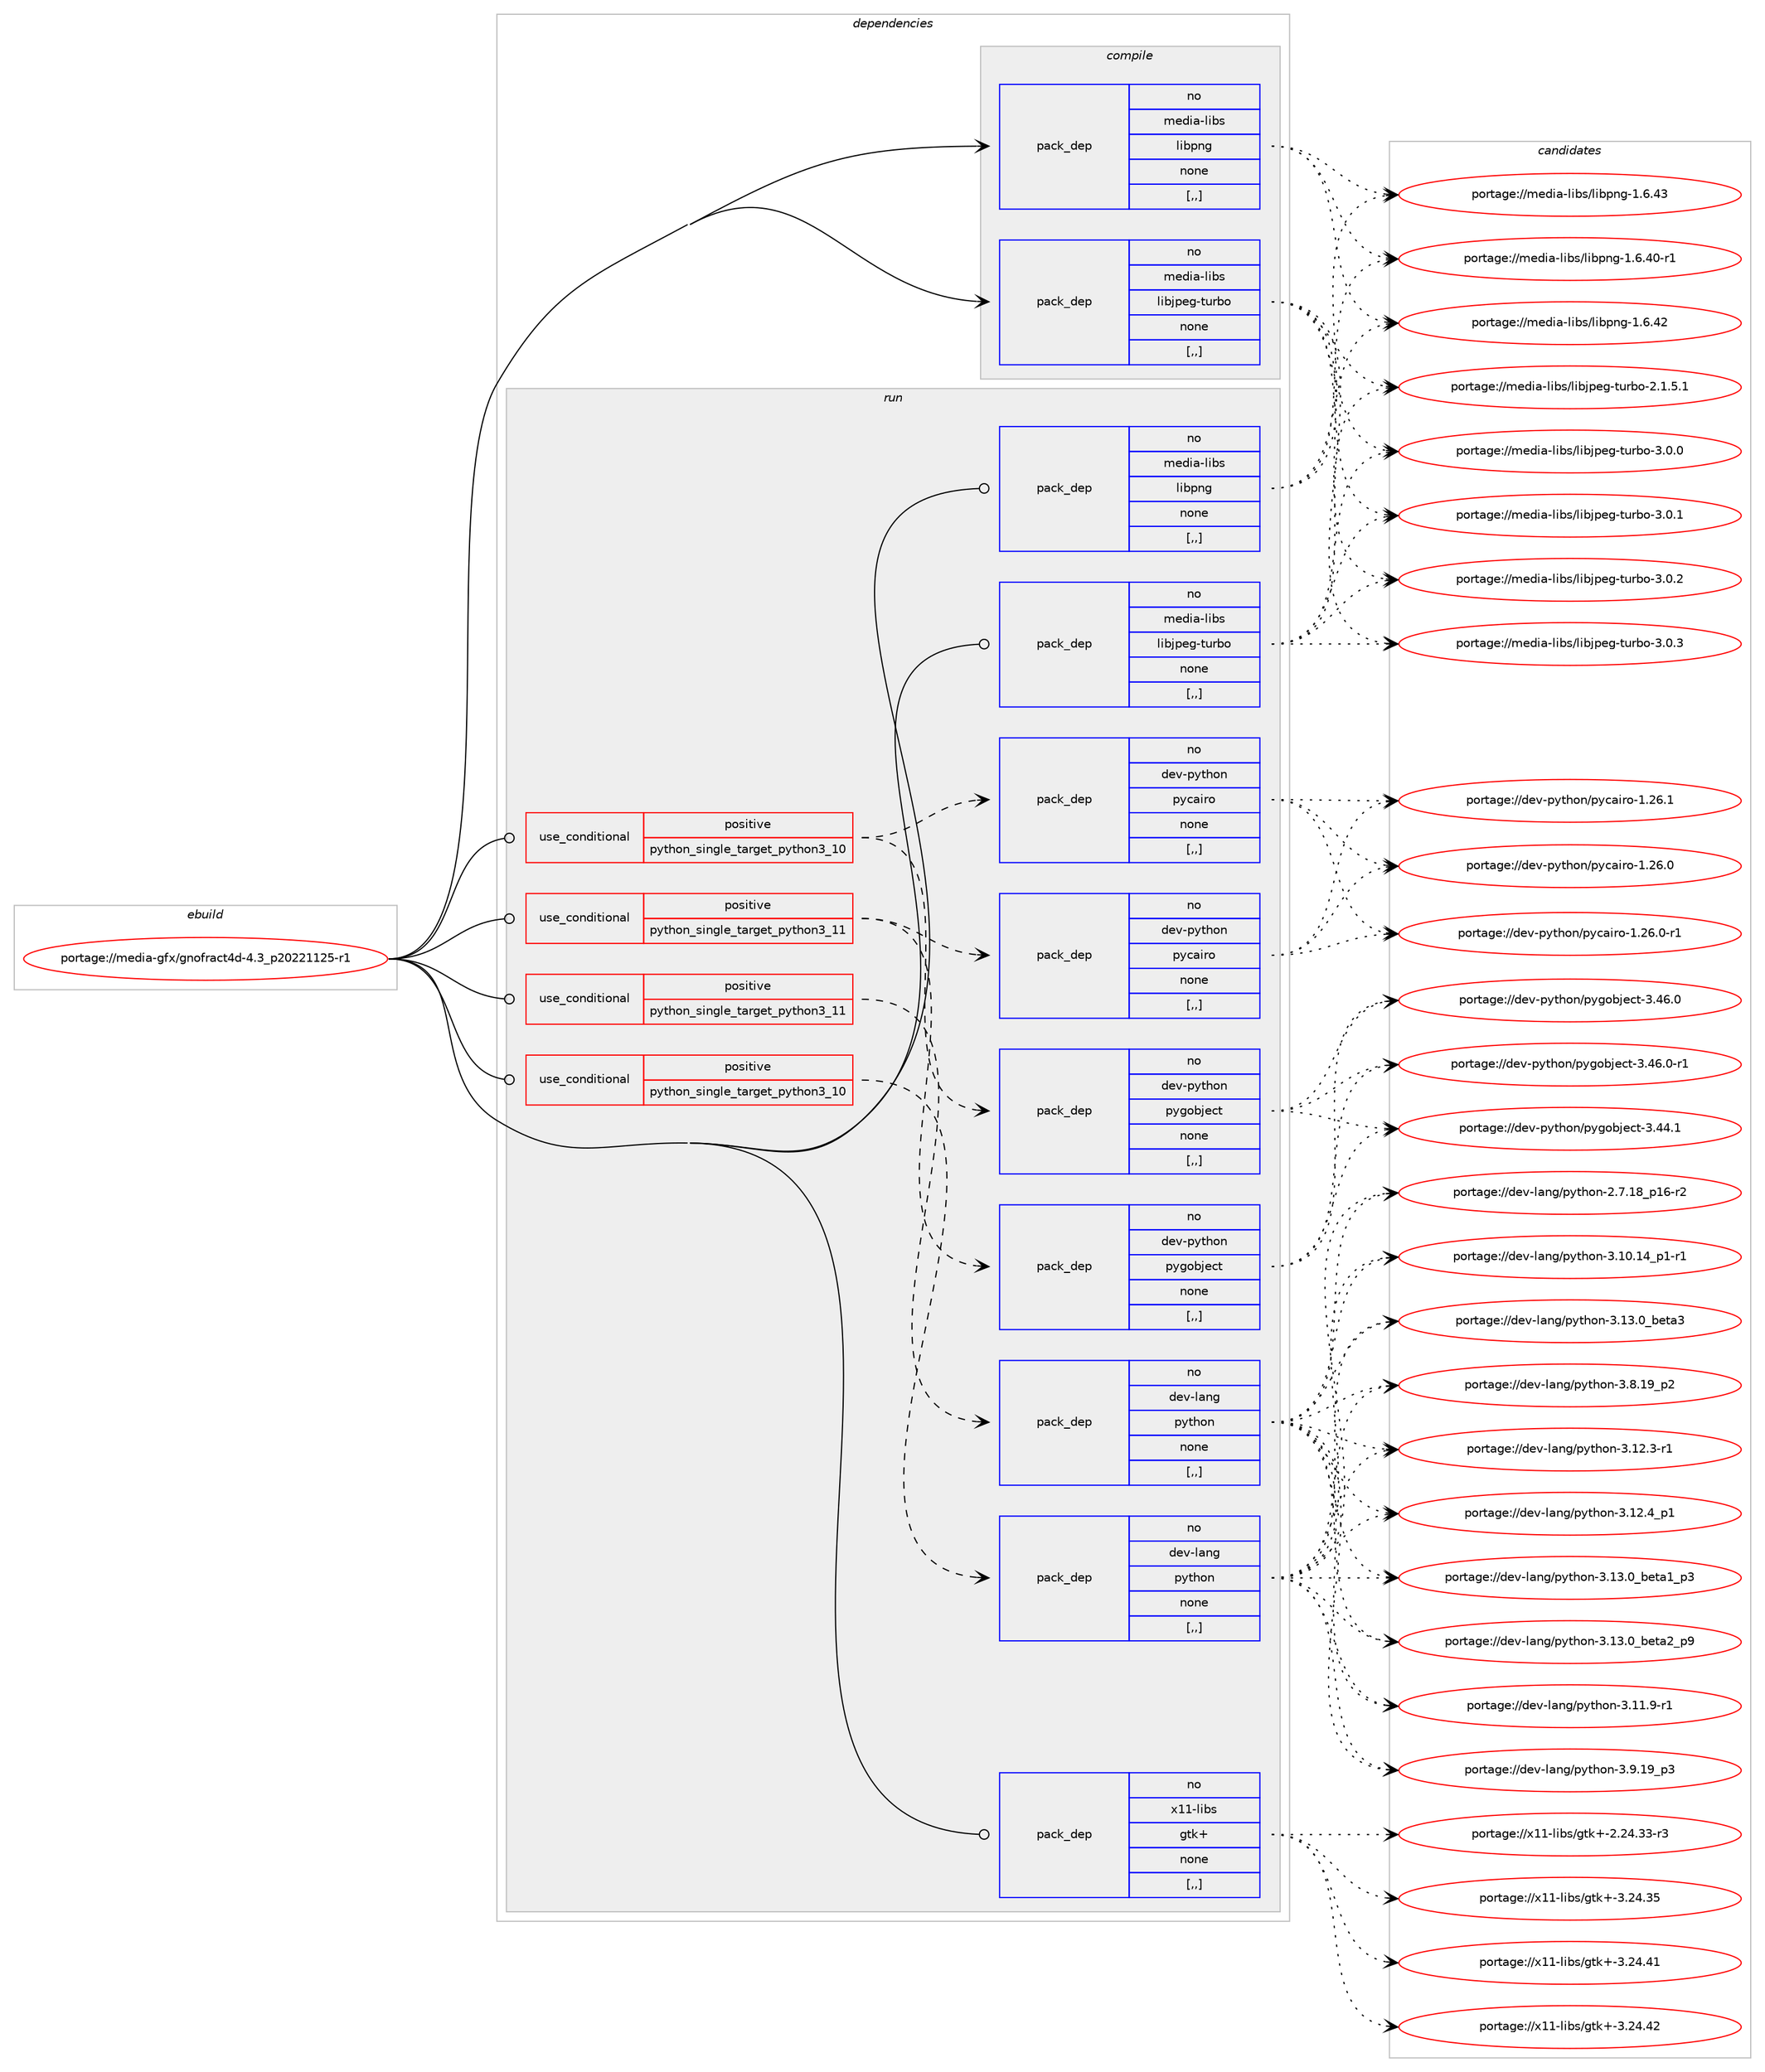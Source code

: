 digraph prolog {

# *************
# Graph options
# *************

newrank=true;
concentrate=true;
compound=true;
graph [rankdir=LR,fontname=Helvetica,fontsize=10,ranksep=1.5];#, ranksep=2.5, nodesep=0.2];
edge  [arrowhead=vee];
node  [fontname=Helvetica,fontsize=10];

# **********
# The ebuild
# **********

subgraph cluster_leftcol {
color=gray;
rank=same;
label=<<i>ebuild</i>>;
id [label="portage://media-gfx/gnofract4d-4.3_p20221125-r1", color=red, width=4, href="../media-gfx/gnofract4d-4.3_p20221125-r1.svg"];
}

# ****************
# The dependencies
# ****************

subgraph cluster_midcol {
color=gray;
label=<<i>dependencies</i>>;
subgraph cluster_compile {
fillcolor="#eeeeee";
style=filled;
label=<<i>compile</i>>;
subgraph pack209204 {
dependency282669 [label=<<TABLE BORDER="0" CELLBORDER="1" CELLSPACING="0" CELLPADDING="4" WIDTH="220"><TR><TD ROWSPAN="6" CELLPADDING="30">pack_dep</TD></TR><TR><TD WIDTH="110">no</TD></TR><TR><TD>media-libs</TD></TR><TR><TD>libjpeg-turbo</TD></TR><TR><TD>none</TD></TR><TR><TD>[,,]</TD></TR></TABLE>>, shape=none, color=blue];
}
id:e -> dependency282669:w [weight=20,style="solid",arrowhead="vee"];
subgraph pack209205 {
dependency282670 [label=<<TABLE BORDER="0" CELLBORDER="1" CELLSPACING="0" CELLPADDING="4" WIDTH="220"><TR><TD ROWSPAN="6" CELLPADDING="30">pack_dep</TD></TR><TR><TD WIDTH="110">no</TD></TR><TR><TD>media-libs</TD></TR><TR><TD>libpng</TD></TR><TR><TD>none</TD></TR><TR><TD>[,,]</TD></TR></TABLE>>, shape=none, color=blue];
}
id:e -> dependency282670:w [weight=20,style="solid",arrowhead="vee"];
}
subgraph cluster_compileandrun {
fillcolor="#eeeeee";
style=filled;
label=<<i>compile and run</i>>;
}
subgraph cluster_run {
fillcolor="#eeeeee";
style=filled;
label=<<i>run</i>>;
subgraph cond71182 {
dependency282671 [label=<<TABLE BORDER="0" CELLBORDER="1" CELLSPACING="0" CELLPADDING="4"><TR><TD ROWSPAN="3" CELLPADDING="10">use_conditional</TD></TR><TR><TD>positive</TD></TR><TR><TD>python_single_target_python3_10</TD></TR></TABLE>>, shape=none, color=red];
subgraph pack209206 {
dependency282672 [label=<<TABLE BORDER="0" CELLBORDER="1" CELLSPACING="0" CELLPADDING="4" WIDTH="220"><TR><TD ROWSPAN="6" CELLPADDING="30">pack_dep</TD></TR><TR><TD WIDTH="110">no</TD></TR><TR><TD>dev-lang</TD></TR><TR><TD>python</TD></TR><TR><TD>none</TD></TR><TR><TD>[,,]</TD></TR></TABLE>>, shape=none, color=blue];
}
dependency282671:e -> dependency282672:w [weight=20,style="dashed",arrowhead="vee"];
}
id:e -> dependency282671:w [weight=20,style="solid",arrowhead="odot"];
subgraph cond71183 {
dependency282673 [label=<<TABLE BORDER="0" CELLBORDER="1" CELLSPACING="0" CELLPADDING="4"><TR><TD ROWSPAN="3" CELLPADDING="10">use_conditional</TD></TR><TR><TD>positive</TD></TR><TR><TD>python_single_target_python3_10</TD></TR></TABLE>>, shape=none, color=red];
subgraph pack209207 {
dependency282674 [label=<<TABLE BORDER="0" CELLBORDER="1" CELLSPACING="0" CELLPADDING="4" WIDTH="220"><TR><TD ROWSPAN="6" CELLPADDING="30">pack_dep</TD></TR><TR><TD WIDTH="110">no</TD></TR><TR><TD>dev-python</TD></TR><TR><TD>pycairo</TD></TR><TR><TD>none</TD></TR><TR><TD>[,,]</TD></TR></TABLE>>, shape=none, color=blue];
}
dependency282673:e -> dependency282674:w [weight=20,style="dashed",arrowhead="vee"];
subgraph pack209208 {
dependency282675 [label=<<TABLE BORDER="0" CELLBORDER="1" CELLSPACING="0" CELLPADDING="4" WIDTH="220"><TR><TD ROWSPAN="6" CELLPADDING="30">pack_dep</TD></TR><TR><TD WIDTH="110">no</TD></TR><TR><TD>dev-python</TD></TR><TR><TD>pygobject</TD></TR><TR><TD>none</TD></TR><TR><TD>[,,]</TD></TR></TABLE>>, shape=none, color=blue];
}
dependency282673:e -> dependency282675:w [weight=20,style="dashed",arrowhead="vee"];
}
id:e -> dependency282673:w [weight=20,style="solid",arrowhead="odot"];
subgraph cond71184 {
dependency282676 [label=<<TABLE BORDER="0" CELLBORDER="1" CELLSPACING="0" CELLPADDING="4"><TR><TD ROWSPAN="3" CELLPADDING="10">use_conditional</TD></TR><TR><TD>positive</TD></TR><TR><TD>python_single_target_python3_11</TD></TR></TABLE>>, shape=none, color=red];
subgraph pack209209 {
dependency282677 [label=<<TABLE BORDER="0" CELLBORDER="1" CELLSPACING="0" CELLPADDING="4" WIDTH="220"><TR><TD ROWSPAN="6" CELLPADDING="30">pack_dep</TD></TR><TR><TD WIDTH="110">no</TD></TR><TR><TD>dev-lang</TD></TR><TR><TD>python</TD></TR><TR><TD>none</TD></TR><TR><TD>[,,]</TD></TR></TABLE>>, shape=none, color=blue];
}
dependency282676:e -> dependency282677:w [weight=20,style="dashed",arrowhead="vee"];
}
id:e -> dependency282676:w [weight=20,style="solid",arrowhead="odot"];
subgraph cond71185 {
dependency282678 [label=<<TABLE BORDER="0" CELLBORDER="1" CELLSPACING="0" CELLPADDING="4"><TR><TD ROWSPAN="3" CELLPADDING="10">use_conditional</TD></TR><TR><TD>positive</TD></TR><TR><TD>python_single_target_python3_11</TD></TR></TABLE>>, shape=none, color=red];
subgraph pack209210 {
dependency282679 [label=<<TABLE BORDER="0" CELLBORDER="1" CELLSPACING="0" CELLPADDING="4" WIDTH="220"><TR><TD ROWSPAN="6" CELLPADDING="30">pack_dep</TD></TR><TR><TD WIDTH="110">no</TD></TR><TR><TD>dev-python</TD></TR><TR><TD>pycairo</TD></TR><TR><TD>none</TD></TR><TR><TD>[,,]</TD></TR></TABLE>>, shape=none, color=blue];
}
dependency282678:e -> dependency282679:w [weight=20,style="dashed",arrowhead="vee"];
subgraph pack209211 {
dependency282680 [label=<<TABLE BORDER="0" CELLBORDER="1" CELLSPACING="0" CELLPADDING="4" WIDTH="220"><TR><TD ROWSPAN="6" CELLPADDING="30">pack_dep</TD></TR><TR><TD WIDTH="110">no</TD></TR><TR><TD>dev-python</TD></TR><TR><TD>pygobject</TD></TR><TR><TD>none</TD></TR><TR><TD>[,,]</TD></TR></TABLE>>, shape=none, color=blue];
}
dependency282678:e -> dependency282680:w [weight=20,style="dashed",arrowhead="vee"];
}
id:e -> dependency282678:w [weight=20,style="solid",arrowhead="odot"];
subgraph pack209212 {
dependency282681 [label=<<TABLE BORDER="0" CELLBORDER="1" CELLSPACING="0" CELLPADDING="4" WIDTH="220"><TR><TD ROWSPAN="6" CELLPADDING="30">pack_dep</TD></TR><TR><TD WIDTH="110">no</TD></TR><TR><TD>media-libs</TD></TR><TR><TD>libjpeg-turbo</TD></TR><TR><TD>none</TD></TR><TR><TD>[,,]</TD></TR></TABLE>>, shape=none, color=blue];
}
id:e -> dependency282681:w [weight=20,style="solid",arrowhead="odot"];
subgraph pack209213 {
dependency282682 [label=<<TABLE BORDER="0" CELLBORDER="1" CELLSPACING="0" CELLPADDING="4" WIDTH="220"><TR><TD ROWSPAN="6" CELLPADDING="30">pack_dep</TD></TR><TR><TD WIDTH="110">no</TD></TR><TR><TD>media-libs</TD></TR><TR><TD>libpng</TD></TR><TR><TD>none</TD></TR><TR><TD>[,,]</TD></TR></TABLE>>, shape=none, color=blue];
}
id:e -> dependency282682:w [weight=20,style="solid",arrowhead="odot"];
subgraph pack209214 {
dependency282683 [label=<<TABLE BORDER="0" CELLBORDER="1" CELLSPACING="0" CELLPADDING="4" WIDTH="220"><TR><TD ROWSPAN="6" CELLPADDING="30">pack_dep</TD></TR><TR><TD WIDTH="110">no</TD></TR><TR><TD>x11-libs</TD></TR><TR><TD>gtk+</TD></TR><TR><TD>none</TD></TR><TR><TD>[,,]</TD></TR></TABLE>>, shape=none, color=blue];
}
id:e -> dependency282683:w [weight=20,style="solid",arrowhead="odot"];
}
}

# **************
# The candidates
# **************

subgraph cluster_choices {
rank=same;
color=gray;
label=<<i>candidates</i>>;

subgraph choice209204 {
color=black;
nodesep=1;
choice109101100105974510810598115471081059810611210110345116117114981114550464946534649 [label="portage://media-libs/libjpeg-turbo-2.1.5.1", color=red, width=4,href="../media-libs/libjpeg-turbo-2.1.5.1.svg"];
choice10910110010597451081059811547108105981061121011034511611711498111455146484648 [label="portage://media-libs/libjpeg-turbo-3.0.0", color=red, width=4,href="../media-libs/libjpeg-turbo-3.0.0.svg"];
choice10910110010597451081059811547108105981061121011034511611711498111455146484649 [label="portage://media-libs/libjpeg-turbo-3.0.1", color=red, width=4,href="../media-libs/libjpeg-turbo-3.0.1.svg"];
choice10910110010597451081059811547108105981061121011034511611711498111455146484650 [label="portage://media-libs/libjpeg-turbo-3.0.2", color=red, width=4,href="../media-libs/libjpeg-turbo-3.0.2.svg"];
choice10910110010597451081059811547108105981061121011034511611711498111455146484651 [label="portage://media-libs/libjpeg-turbo-3.0.3", color=red, width=4,href="../media-libs/libjpeg-turbo-3.0.3.svg"];
dependency282669:e -> choice109101100105974510810598115471081059810611210110345116117114981114550464946534649:w [style=dotted,weight="100"];
dependency282669:e -> choice10910110010597451081059811547108105981061121011034511611711498111455146484648:w [style=dotted,weight="100"];
dependency282669:e -> choice10910110010597451081059811547108105981061121011034511611711498111455146484649:w [style=dotted,weight="100"];
dependency282669:e -> choice10910110010597451081059811547108105981061121011034511611711498111455146484650:w [style=dotted,weight="100"];
dependency282669:e -> choice10910110010597451081059811547108105981061121011034511611711498111455146484651:w [style=dotted,weight="100"];
}
subgraph choice209205 {
color=black;
nodesep=1;
choice1091011001059745108105981154710810598112110103454946544652484511449 [label="portage://media-libs/libpng-1.6.40-r1", color=red, width=4,href="../media-libs/libpng-1.6.40-r1.svg"];
choice109101100105974510810598115471081059811211010345494654465250 [label="portage://media-libs/libpng-1.6.42", color=red, width=4,href="../media-libs/libpng-1.6.42.svg"];
choice109101100105974510810598115471081059811211010345494654465251 [label="portage://media-libs/libpng-1.6.43", color=red, width=4,href="../media-libs/libpng-1.6.43.svg"];
dependency282670:e -> choice1091011001059745108105981154710810598112110103454946544652484511449:w [style=dotted,weight="100"];
dependency282670:e -> choice109101100105974510810598115471081059811211010345494654465250:w [style=dotted,weight="100"];
dependency282670:e -> choice109101100105974510810598115471081059811211010345494654465251:w [style=dotted,weight="100"];
}
subgraph choice209206 {
color=black;
nodesep=1;
choice100101118451089711010347112121116104111110455046554649569511249544511450 [label="portage://dev-lang/python-2.7.18_p16-r2", color=red, width=4,href="../dev-lang/python-2.7.18_p16-r2.svg"];
choice100101118451089711010347112121116104111110455146494846495295112494511449 [label="portage://dev-lang/python-3.10.14_p1-r1", color=red, width=4,href="../dev-lang/python-3.10.14_p1-r1.svg"];
choice100101118451089711010347112121116104111110455146494946574511449 [label="portage://dev-lang/python-3.11.9-r1", color=red, width=4,href="../dev-lang/python-3.11.9-r1.svg"];
choice100101118451089711010347112121116104111110455146495046514511449 [label="portage://dev-lang/python-3.12.3-r1", color=red, width=4,href="../dev-lang/python-3.12.3-r1.svg"];
choice100101118451089711010347112121116104111110455146495046529511249 [label="portage://dev-lang/python-3.12.4_p1", color=red, width=4,href="../dev-lang/python-3.12.4_p1.svg"];
choice10010111845108971101034711212111610411111045514649514648959810111697499511251 [label="portage://dev-lang/python-3.13.0_beta1_p3", color=red, width=4,href="../dev-lang/python-3.13.0_beta1_p3.svg"];
choice10010111845108971101034711212111610411111045514649514648959810111697509511257 [label="portage://dev-lang/python-3.13.0_beta2_p9", color=red, width=4,href="../dev-lang/python-3.13.0_beta2_p9.svg"];
choice1001011184510897110103471121211161041111104551464951464895981011169751 [label="portage://dev-lang/python-3.13.0_beta3", color=red, width=4,href="../dev-lang/python-3.13.0_beta3.svg"];
choice100101118451089711010347112121116104111110455146564649579511250 [label="portage://dev-lang/python-3.8.19_p2", color=red, width=4,href="../dev-lang/python-3.8.19_p2.svg"];
choice100101118451089711010347112121116104111110455146574649579511251 [label="portage://dev-lang/python-3.9.19_p3", color=red, width=4,href="../dev-lang/python-3.9.19_p3.svg"];
dependency282672:e -> choice100101118451089711010347112121116104111110455046554649569511249544511450:w [style=dotted,weight="100"];
dependency282672:e -> choice100101118451089711010347112121116104111110455146494846495295112494511449:w [style=dotted,weight="100"];
dependency282672:e -> choice100101118451089711010347112121116104111110455146494946574511449:w [style=dotted,weight="100"];
dependency282672:e -> choice100101118451089711010347112121116104111110455146495046514511449:w [style=dotted,weight="100"];
dependency282672:e -> choice100101118451089711010347112121116104111110455146495046529511249:w [style=dotted,weight="100"];
dependency282672:e -> choice10010111845108971101034711212111610411111045514649514648959810111697499511251:w [style=dotted,weight="100"];
dependency282672:e -> choice10010111845108971101034711212111610411111045514649514648959810111697509511257:w [style=dotted,weight="100"];
dependency282672:e -> choice1001011184510897110103471121211161041111104551464951464895981011169751:w [style=dotted,weight="100"];
dependency282672:e -> choice100101118451089711010347112121116104111110455146564649579511250:w [style=dotted,weight="100"];
dependency282672:e -> choice100101118451089711010347112121116104111110455146574649579511251:w [style=dotted,weight="100"];
}
subgraph choice209207 {
color=black;
nodesep=1;
choice1001011184511212111610411111047112121999710511411145494650544648 [label="portage://dev-python/pycairo-1.26.0", color=red, width=4,href="../dev-python/pycairo-1.26.0.svg"];
choice10010111845112121116104111110471121219997105114111454946505446484511449 [label="portage://dev-python/pycairo-1.26.0-r1", color=red, width=4,href="../dev-python/pycairo-1.26.0-r1.svg"];
choice1001011184511212111610411111047112121999710511411145494650544649 [label="portage://dev-python/pycairo-1.26.1", color=red, width=4,href="../dev-python/pycairo-1.26.1.svg"];
dependency282674:e -> choice1001011184511212111610411111047112121999710511411145494650544648:w [style=dotted,weight="100"];
dependency282674:e -> choice10010111845112121116104111110471121219997105114111454946505446484511449:w [style=dotted,weight="100"];
dependency282674:e -> choice1001011184511212111610411111047112121999710511411145494650544649:w [style=dotted,weight="100"];
}
subgraph choice209208 {
color=black;
nodesep=1;
choice1001011184511212111610411111047112121103111981061019911645514652524649 [label="portage://dev-python/pygobject-3.44.1", color=red, width=4,href="../dev-python/pygobject-3.44.1.svg"];
choice1001011184511212111610411111047112121103111981061019911645514652544648 [label="portage://dev-python/pygobject-3.46.0", color=red, width=4,href="../dev-python/pygobject-3.46.0.svg"];
choice10010111845112121116104111110471121211031119810610199116455146525446484511449 [label="portage://dev-python/pygobject-3.46.0-r1", color=red, width=4,href="../dev-python/pygobject-3.46.0-r1.svg"];
dependency282675:e -> choice1001011184511212111610411111047112121103111981061019911645514652524649:w [style=dotted,weight="100"];
dependency282675:e -> choice1001011184511212111610411111047112121103111981061019911645514652544648:w [style=dotted,weight="100"];
dependency282675:e -> choice10010111845112121116104111110471121211031119810610199116455146525446484511449:w [style=dotted,weight="100"];
}
subgraph choice209209 {
color=black;
nodesep=1;
choice100101118451089711010347112121116104111110455046554649569511249544511450 [label="portage://dev-lang/python-2.7.18_p16-r2", color=red, width=4,href="../dev-lang/python-2.7.18_p16-r2.svg"];
choice100101118451089711010347112121116104111110455146494846495295112494511449 [label="portage://dev-lang/python-3.10.14_p1-r1", color=red, width=4,href="../dev-lang/python-3.10.14_p1-r1.svg"];
choice100101118451089711010347112121116104111110455146494946574511449 [label="portage://dev-lang/python-3.11.9-r1", color=red, width=4,href="../dev-lang/python-3.11.9-r1.svg"];
choice100101118451089711010347112121116104111110455146495046514511449 [label="portage://dev-lang/python-3.12.3-r1", color=red, width=4,href="../dev-lang/python-3.12.3-r1.svg"];
choice100101118451089711010347112121116104111110455146495046529511249 [label="portage://dev-lang/python-3.12.4_p1", color=red, width=4,href="../dev-lang/python-3.12.4_p1.svg"];
choice10010111845108971101034711212111610411111045514649514648959810111697499511251 [label="portage://dev-lang/python-3.13.0_beta1_p3", color=red, width=4,href="../dev-lang/python-3.13.0_beta1_p3.svg"];
choice10010111845108971101034711212111610411111045514649514648959810111697509511257 [label="portage://dev-lang/python-3.13.0_beta2_p9", color=red, width=4,href="../dev-lang/python-3.13.0_beta2_p9.svg"];
choice1001011184510897110103471121211161041111104551464951464895981011169751 [label="portage://dev-lang/python-3.13.0_beta3", color=red, width=4,href="../dev-lang/python-3.13.0_beta3.svg"];
choice100101118451089711010347112121116104111110455146564649579511250 [label="portage://dev-lang/python-3.8.19_p2", color=red, width=4,href="../dev-lang/python-3.8.19_p2.svg"];
choice100101118451089711010347112121116104111110455146574649579511251 [label="portage://dev-lang/python-3.9.19_p3", color=red, width=4,href="../dev-lang/python-3.9.19_p3.svg"];
dependency282677:e -> choice100101118451089711010347112121116104111110455046554649569511249544511450:w [style=dotted,weight="100"];
dependency282677:e -> choice100101118451089711010347112121116104111110455146494846495295112494511449:w [style=dotted,weight="100"];
dependency282677:e -> choice100101118451089711010347112121116104111110455146494946574511449:w [style=dotted,weight="100"];
dependency282677:e -> choice100101118451089711010347112121116104111110455146495046514511449:w [style=dotted,weight="100"];
dependency282677:e -> choice100101118451089711010347112121116104111110455146495046529511249:w [style=dotted,weight="100"];
dependency282677:e -> choice10010111845108971101034711212111610411111045514649514648959810111697499511251:w [style=dotted,weight="100"];
dependency282677:e -> choice10010111845108971101034711212111610411111045514649514648959810111697509511257:w [style=dotted,weight="100"];
dependency282677:e -> choice1001011184510897110103471121211161041111104551464951464895981011169751:w [style=dotted,weight="100"];
dependency282677:e -> choice100101118451089711010347112121116104111110455146564649579511250:w [style=dotted,weight="100"];
dependency282677:e -> choice100101118451089711010347112121116104111110455146574649579511251:w [style=dotted,weight="100"];
}
subgraph choice209210 {
color=black;
nodesep=1;
choice1001011184511212111610411111047112121999710511411145494650544648 [label="portage://dev-python/pycairo-1.26.0", color=red, width=4,href="../dev-python/pycairo-1.26.0.svg"];
choice10010111845112121116104111110471121219997105114111454946505446484511449 [label="portage://dev-python/pycairo-1.26.0-r1", color=red, width=4,href="../dev-python/pycairo-1.26.0-r1.svg"];
choice1001011184511212111610411111047112121999710511411145494650544649 [label="portage://dev-python/pycairo-1.26.1", color=red, width=4,href="../dev-python/pycairo-1.26.1.svg"];
dependency282679:e -> choice1001011184511212111610411111047112121999710511411145494650544648:w [style=dotted,weight="100"];
dependency282679:e -> choice10010111845112121116104111110471121219997105114111454946505446484511449:w [style=dotted,weight="100"];
dependency282679:e -> choice1001011184511212111610411111047112121999710511411145494650544649:w [style=dotted,weight="100"];
}
subgraph choice209211 {
color=black;
nodesep=1;
choice1001011184511212111610411111047112121103111981061019911645514652524649 [label="portage://dev-python/pygobject-3.44.1", color=red, width=4,href="../dev-python/pygobject-3.44.1.svg"];
choice1001011184511212111610411111047112121103111981061019911645514652544648 [label="portage://dev-python/pygobject-3.46.0", color=red, width=4,href="../dev-python/pygobject-3.46.0.svg"];
choice10010111845112121116104111110471121211031119810610199116455146525446484511449 [label="portage://dev-python/pygobject-3.46.0-r1", color=red, width=4,href="../dev-python/pygobject-3.46.0-r1.svg"];
dependency282680:e -> choice1001011184511212111610411111047112121103111981061019911645514652524649:w [style=dotted,weight="100"];
dependency282680:e -> choice1001011184511212111610411111047112121103111981061019911645514652544648:w [style=dotted,weight="100"];
dependency282680:e -> choice10010111845112121116104111110471121211031119810610199116455146525446484511449:w [style=dotted,weight="100"];
}
subgraph choice209212 {
color=black;
nodesep=1;
choice109101100105974510810598115471081059810611210110345116117114981114550464946534649 [label="portage://media-libs/libjpeg-turbo-2.1.5.1", color=red, width=4,href="../media-libs/libjpeg-turbo-2.1.5.1.svg"];
choice10910110010597451081059811547108105981061121011034511611711498111455146484648 [label="portage://media-libs/libjpeg-turbo-3.0.0", color=red, width=4,href="../media-libs/libjpeg-turbo-3.0.0.svg"];
choice10910110010597451081059811547108105981061121011034511611711498111455146484649 [label="portage://media-libs/libjpeg-turbo-3.0.1", color=red, width=4,href="../media-libs/libjpeg-turbo-3.0.1.svg"];
choice10910110010597451081059811547108105981061121011034511611711498111455146484650 [label="portage://media-libs/libjpeg-turbo-3.0.2", color=red, width=4,href="../media-libs/libjpeg-turbo-3.0.2.svg"];
choice10910110010597451081059811547108105981061121011034511611711498111455146484651 [label="portage://media-libs/libjpeg-turbo-3.0.3", color=red, width=4,href="../media-libs/libjpeg-turbo-3.0.3.svg"];
dependency282681:e -> choice109101100105974510810598115471081059810611210110345116117114981114550464946534649:w [style=dotted,weight="100"];
dependency282681:e -> choice10910110010597451081059811547108105981061121011034511611711498111455146484648:w [style=dotted,weight="100"];
dependency282681:e -> choice10910110010597451081059811547108105981061121011034511611711498111455146484649:w [style=dotted,weight="100"];
dependency282681:e -> choice10910110010597451081059811547108105981061121011034511611711498111455146484650:w [style=dotted,weight="100"];
dependency282681:e -> choice10910110010597451081059811547108105981061121011034511611711498111455146484651:w [style=dotted,weight="100"];
}
subgraph choice209213 {
color=black;
nodesep=1;
choice1091011001059745108105981154710810598112110103454946544652484511449 [label="portage://media-libs/libpng-1.6.40-r1", color=red, width=4,href="../media-libs/libpng-1.6.40-r1.svg"];
choice109101100105974510810598115471081059811211010345494654465250 [label="portage://media-libs/libpng-1.6.42", color=red, width=4,href="../media-libs/libpng-1.6.42.svg"];
choice109101100105974510810598115471081059811211010345494654465251 [label="portage://media-libs/libpng-1.6.43", color=red, width=4,href="../media-libs/libpng-1.6.43.svg"];
dependency282682:e -> choice1091011001059745108105981154710810598112110103454946544652484511449:w [style=dotted,weight="100"];
dependency282682:e -> choice109101100105974510810598115471081059811211010345494654465250:w [style=dotted,weight="100"];
dependency282682:e -> choice109101100105974510810598115471081059811211010345494654465251:w [style=dotted,weight="100"];
}
subgraph choice209214 {
color=black;
nodesep=1;
choice12049494510810598115471031161074345504650524651514511451 [label="portage://x11-libs/gtk+-2.24.33-r3", color=red, width=4,href="../x11-libs/gtk+-2.24.33-r3.svg"];
choice1204949451081059811547103116107434551465052465153 [label="portage://x11-libs/gtk+-3.24.35", color=red, width=4,href="../x11-libs/gtk+-3.24.35.svg"];
choice1204949451081059811547103116107434551465052465249 [label="portage://x11-libs/gtk+-3.24.41", color=red, width=4,href="../x11-libs/gtk+-3.24.41.svg"];
choice1204949451081059811547103116107434551465052465250 [label="portage://x11-libs/gtk+-3.24.42", color=red, width=4,href="../x11-libs/gtk+-3.24.42.svg"];
dependency282683:e -> choice12049494510810598115471031161074345504650524651514511451:w [style=dotted,weight="100"];
dependency282683:e -> choice1204949451081059811547103116107434551465052465153:w [style=dotted,weight="100"];
dependency282683:e -> choice1204949451081059811547103116107434551465052465249:w [style=dotted,weight="100"];
dependency282683:e -> choice1204949451081059811547103116107434551465052465250:w [style=dotted,weight="100"];
}
}

}
